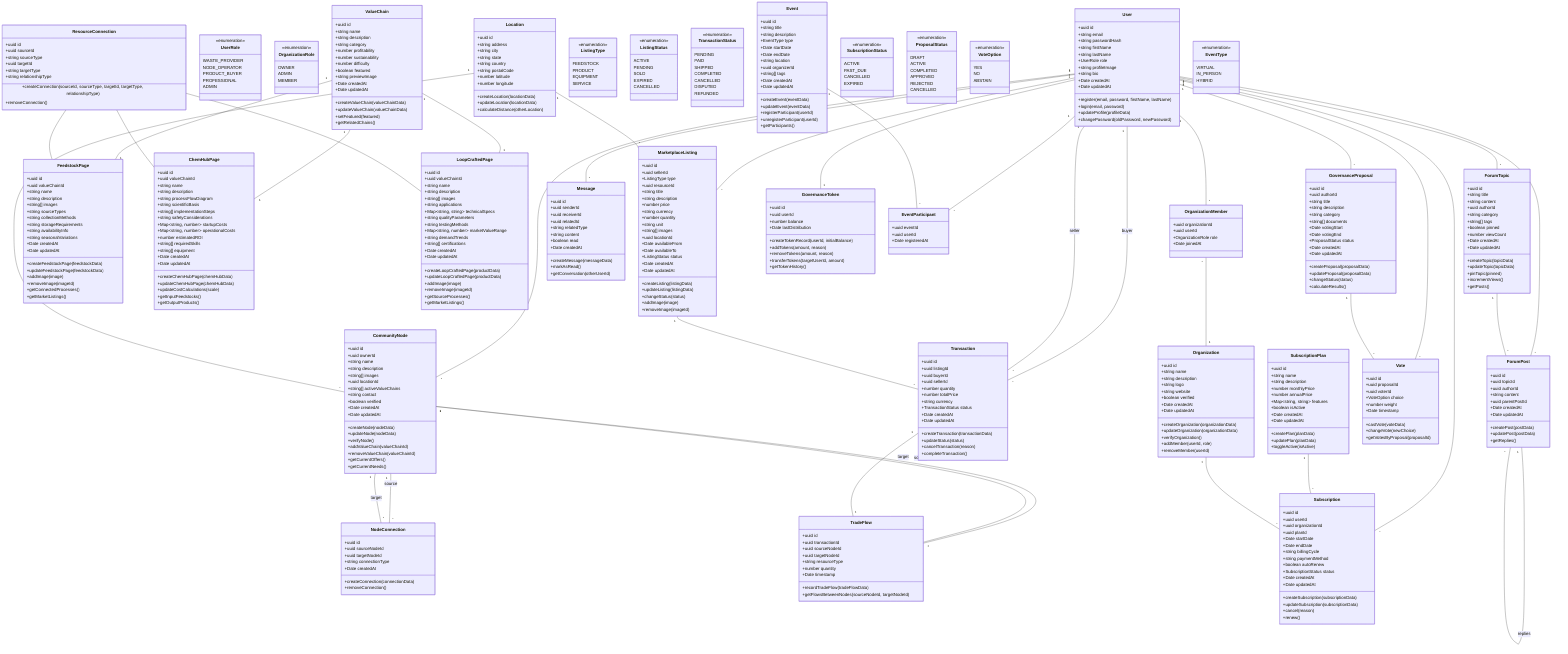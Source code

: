 classDiagram
    class User {
        +uuid id
        +string email
        +string passwordHash
        +string firstName
        +string lastName
        +UserRole role
        +string profileImage
        +string bio
        +Date createdAt
        +Date updatedAt
        +register(email, password, firstName, lastName)
        +login(email, password)
        +updateProfile(profileData)
        +changePassword(oldPassword, newPassword)
    }
    
    class UserRole {
        <<enumeration>>
        WASTE_PROVIDER
        NODE_OPERATOR
        PRODUCT_BUYER
        PROFESSIONAL
        ADMIN
    }
    
    class Organization {
        +uuid id
        +string name
        +string description
        +string logo
        +string website
        +boolean verified
        +Date createdAt
        +Date updatedAt
        +createOrganization(organizationData)
        +updateOrganization(organizationData)
        +verifyOrganization()
        +addMember(userId, role)
        +removeMember(userId)
    }
    
    class OrganizationMember {
        +uuid organizationId
        +uuid userId
        +OrganizationRole role
        +Date joinedAt
    }
    
    class OrganizationRole {
        <<enumeration>>
        OWNER
        ADMIN
        MEMBER
    }
    
    class ValueChain {
        +uuid id
        +string name
        +string description
        +string category
        +number profitability
        +number sustainability
        +number difficulty
        +boolean featured
        +string previewImage
        +Date createdAt
        +Date updatedAt
        +createValueChain(valueChainData)
        +updateValueChain(valueChainData)
        +setFeatured(featured)
        +getRelatedChains()
    }
    
    class FeedstockPage {
        +uuid id
        +uuid valueChainId
        +string name
        +string description
        +string[] images
        +string sourceTypes
        +string collectionMethods
        +string storageRequirements
        +string availabilityInfo
        +string seasonalVariations
        +Date createdAt
        +Date updatedAt
        +createFeedstockPage(feedstockData)
        +updateFeedstockPage(feedstockData)
        +addImage(image)
        +removeImage(imageId)
        +getConnectedProcesses()
        +getMarketListings()
    }
    
    class ChemHubPage {
        +uuid id
        +uuid valueChainId
        +string name
        +string description
        +string processFlowDiagram
        +string scientificBasis
        +string[] implementationSteps
        +string safetyConsiderations
        +Map~string, number~ startupCosts
        +Map~string, number~ operationalCosts
        +number estimatedROI
        +string[] requiredSkills
        +string[] equipment
        +Date createdAt
        +Date updatedAt
        +createChemHubPage(chemHubData)
        +updateChemHubPage(chemHubData)
        +updateCostCalculations(scale)
        +getInputFeedstocks()
        +getOutputProducts()
    }
    
    class LoopCraftedPage {
        +uuid id
        +uuid valueChainId
        +string name
        +string description
        +string[] images
        +string applications
        +Map~string, string~ technicalSpecs
        +string qualityParameters
        +string testingMethods
        +Map~string, number~ marketValueRange
        +string demandTrends
        +string[] certifications
        +Date createdAt
        +Date updatedAt
        +createLoopCraftedPage(productData)
        +updateLoopCraftedPage(productData)
        +addImage(image)
        +removeImage(imageId)
        +getSourceProcesses()
        +getMarketListings()
    }
    
    class ResourceConnection {
        +uuid id
        +uuid sourceId
        +string sourceType
        +uuid targetId
        +string targetType
        +string relationshipType
        +createConnection(sourceId, sourceType, targetId, targetType, relationshipType)
        +removeConnection()
    }
    
    class MarketplaceListing {
        +uuid id
        +uuid sellerId
        +ListingType type
        +uuid resourceId
        +string title
        +string description
        +number price
        +string currency
        +number quantity
        +string unit
        +string[] images
        +uuid locationId
        +Date availableFrom
        +Date availableTo
        +ListingStatus status
        +Date createdAt
        +Date updatedAt
        +createListing(listingData)
        +updateListing(listingData)
        +changeStatus(status)
        +addImage(image)
        +removeImage(imageId)
    }
    
    class ListingType {
        <<enumeration>>
        FEEDSTOCK
        PRODUCT
        EQUIPMENT
        SERVICE
    }
    
    class ListingStatus {
        <<enumeration>>
        ACTIVE
        PENDING
        SOLD
        EXPIRED
        CANCELLED
    }
    
    class Transaction {
        +uuid id
        +uuid listingId
        +uuid buyerId
        +uuid sellerId
        +number quantity
        +number totalPrice
        +string currency
        +TransactionStatus status
        +Date createdAt
        +Date updatedAt
        +createTransaction(transactionData)
        +updateStatus(status)
        +cancelTransaction(reason)
        +completeTransaction()
    }
    
    class TransactionStatus {
        <<enumeration>>
        PENDING
        PAID
        SHIPPED
        COMPLETED
        CANCELLED
        DISPUTED
        REFUNDED
    }
    
    class Message {
        +uuid id
        +uuid senderId
        +uuid receiverId
        +uuid relatedId
        +string relatedType
        +string content
        +boolean read
        +Date createdAt
        +createMessage(messageData)
        +markAsRead()
        +getConversation(otherUserId)
    }
    
    class CommunityNode {
        +uuid id
        +uuid ownerId
        +string name
        +string description
        +string[] images
        +uuid locationId
        +string[] activeValueChains
        +string contact
        +boolean verified
        +Date createdAt
        +Date updatedAt
        +createNode(nodeData)
        +updateNode(nodeData)
        +verifyNode()
        +addValueChain(valueChainId)
        +removeValueChain(valueChainId)
        +getCurrentOffers()
        +getCurrentNeeds()
    }
    
    class Location {
        +uuid id
        +string address
        +string city
        +string state
        +string country
        +string postalCode
        +number latitude
        +number longitude
        +createLocation(locationData)
        +updateLocation(locationData)
        +calculateDistance(otherLocation)
    }
    
    class NodeConnection {
        +uuid id
        +uuid sourceNodeId
        +uuid targetNodeId
        +string connectionType
        +Date createdAt
        +createConnection(connectionData)
        +removeConnection()
    }
    
    class TradeFlow {
        +uuid id
        +uuid transactionId
        +uuid sourceNodeId
        +uuid targetNodeId
        +string resourceType
        +number quantity
        +Date timestamp
        +recordTradeFlow(tradeFlowData)
        +getFlowsBetweenNodes(sourceNodeId, targetNodeId)
    }
    
    class SubscriptionPlan {
        +uuid id
        +string name
        +string description
        +number monthlyPrice
        +number annualPrice
        +Map~string, string~ features
        +boolean isActive
        +Date createdAt
        +Date updatedAt
        +createPlan(planData)
        +updatePlan(planData)
        +toggleActive(isActive)
    }
    
    class Subscription {
        +uuid id
        +uuid userId
        +uuid organizationId
        +uuid planId
        +Date startDate
        +Date endDate
        +string billingCycle
        +string paymentMethod
        +boolean autoRenew
        +SubscriptionStatus status
        +Date createdAt
        +Date updatedAt
        +createSubscription(subscriptionData)
        +updateSubscription(subscriptionData)
        +cancel(reason)
        +renew()
    }
    
    class SubscriptionStatus {
        <<enumeration>>
        ACTIVE
        PAST_DUE
        CANCELLED
        EXPIRED
    }
    
    class GovernanceProposal {
        +uuid id
        +uuid authorId
        +string title
        +string description
        +string category
        +string[] documents
        +Date votingStart
        +Date votingEnd
        +ProposalStatus status
        +Date createdAt
        +Date updatedAt
        +createProposal(proposalData)
        +updateProposal(proposalData)
        +changeStatus(status)
        +calculateResults()
    }
    
    class ProposalStatus {
        <<enumeration>>
        DRAFT
        ACTIVE
        COMPLETED
        APPROVED
        REJECTED
        CANCELLED
    }
    
    class Vote {
        +uuid id
        +uuid proposalId
        +uuid voterId
        +VoteOption choice
        +number weight
        +Date timestamp
        +castVote(voteData)
        +changeVote(newChoice)
        +getVotesByProposal(proposalId)
    }
    
    class VoteOption {
        <<enumeration>>
        YES
        NO
        ABSTAIN
    }
    
    class GovernanceToken {
        +uuid id
        +uuid userId
        +number balance
        +Date lastDistribution
        +createTokenRecord(userId, initialBalance)
        +addTokens(amount, reason)
        +removeTokens(amount, reason)
        +transferTokens(targetUserId, amount)
        +getTokenHistory()
    }
    
    class Event {
        +uuid id
        +string title
        +string description
        +EventType type
        +Date startDate
        +Date endDate
        +string location
        +uuid organizerId
        +string[] tags
        +Date createdAt
        +Date updatedAt
        +createEvent(eventData)
        +updateEvent(eventData)
        +registerParticipant(userId)
        +unregisterParticipant(userId)
        +getParticipants()
    }
    
    class EventType {
        <<enumeration>>
        VIRTUAL
        IN_PERSON
        HYBRID
    }
    
    class EventParticipant {
        +uuid eventId
        +uuid userId
        +Date registeredAt
    }
    
    class ForumTopic {
        +uuid id
        +string title
        +string content
        +uuid authorId
        +string category
        +string[] tags
        +boolean pinned
        +number viewCount
        +Date createdAt
        +Date updatedAt
        +createTopic(topicData)
        +updateTopic(topicData)
        +pinTopic(pinned)
        +incrementViews()
        +getPosts()
    }
    
    class ForumPost {
        +uuid id
        +uuid topicId
        +uuid authorId
        +string content
        +uuid parentPostId
        +Date createdAt
        +Date updatedAt
        +createPost(postData)
        +updatePost(postData)
        +getReplies()
    }

    User "1" -- "*" OrganizationMember
    OrganizationMember "*" -- "1" Organization
    User "1" -- "*" Message
    User "1" -- "*" CommunityNode
    User "1" -- "*" Transaction : buyer
    User "1" -- "*" Transaction : seller
    User "1" -- "*" MarketplaceListing
    User "1" -- "*" Subscription
    User "1" -- "1" GovernanceToken
    User "1" -- "*" Vote
    User "1" -- "*" GovernanceProposal
    User "1" -- "*" EventParticipant
    User "1" -- "*" ForumTopic
    User "1" -- "*" ForumPost
    ValueChain "1" -- "1" FeedstockPage
    ValueChain "1" -- "1" ChemHubPage
    ValueChain "1" -- "1" LoopCraftedPage
    ResourceConnection -- FeedstockPage
    ResourceConnection -- ChemHubPage
    ResourceConnection -- LoopCraftedPage
    Location "1" -- "*" CommunityNode
    Location "1" -- "*" MarketplaceListing
    MarketplaceListing "1" -- "*" Transaction
    CommunityNode "1" -- "*" NodeConnection : source
    CommunityNode "1" -- "*" NodeConnection : target
    CommunityNode "1" -- "*" TradeFlow : source
    CommunityNode "1" -- "*" TradeFlow : target
    Transaction "1" -- "1" TradeFlow
    SubscriptionPlan "1" -- "*" Subscription
    Organization "1" -- "*" Subscription
    GovernanceProposal "1" -- "*" Vote
    Event "1" -- "*" EventParticipant
    ForumTopic "1" -- "*" ForumPost
    ForumPost "1" -- "*" ForumPost : replies